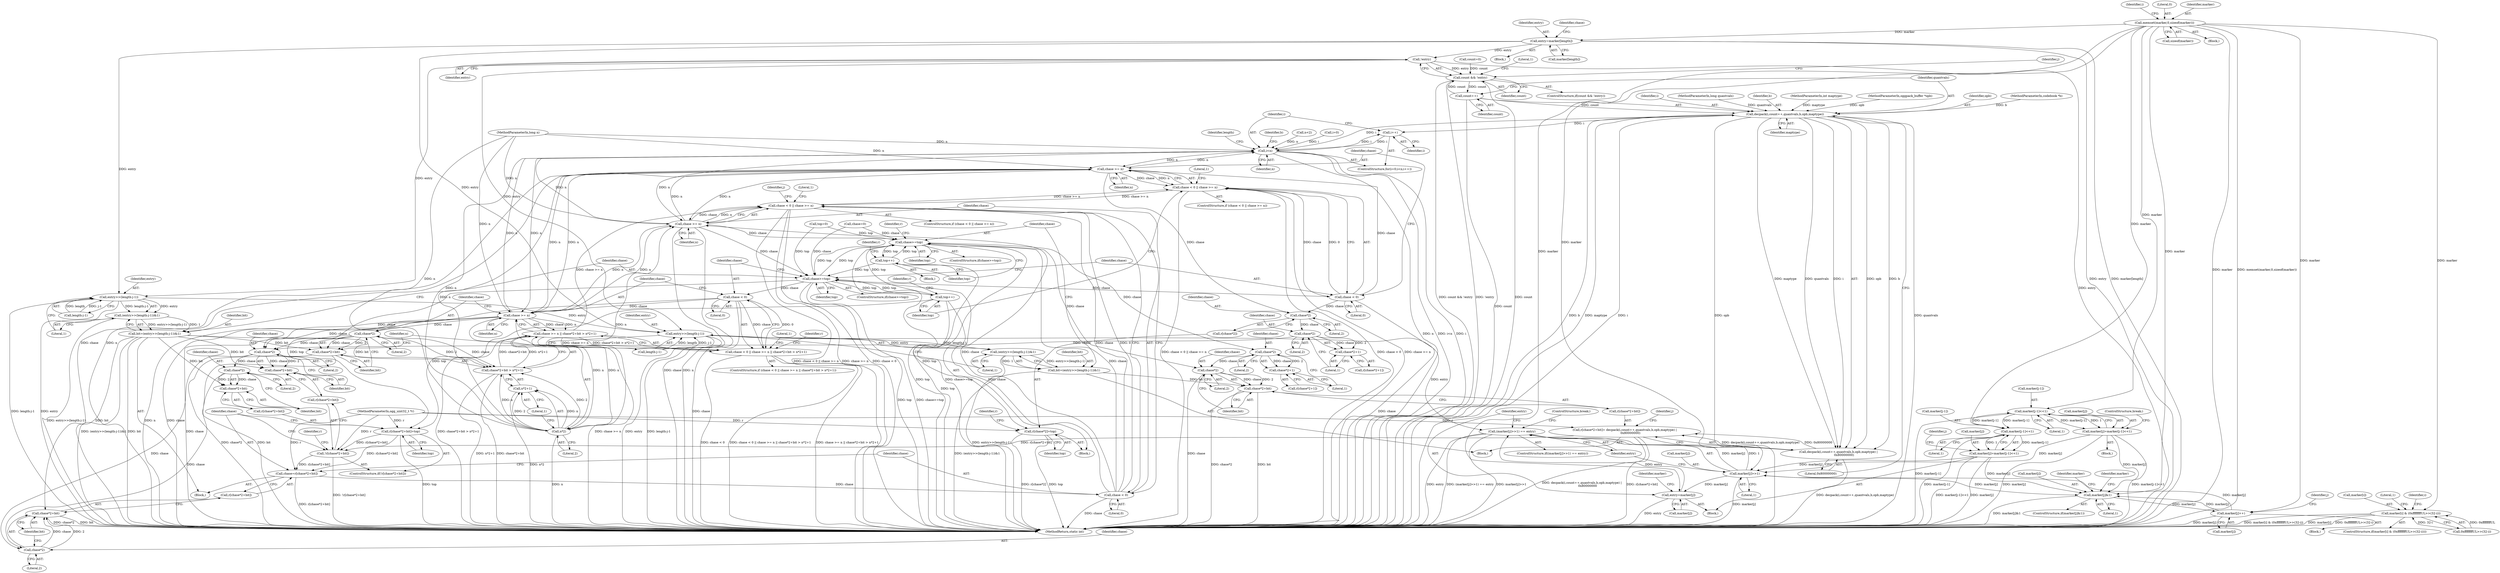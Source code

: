 digraph "0_Android_eeb4e45d5683f88488c083ecf142dc89bc3f0b47_0@API" {
"1000143" [label="(Call,memset(marker,0,sizeof(marker)))"];
"1000181" [label="(Call,entry=marker[length])"];
"1000193" [label="(Call,!entry)"];
"1000191" [label="(Call,count && !entry)"];
"1000355" [label="(Call,count++)"];
"1000353" [label="(Call,decpack(i,count++,quantvals,b,opb,maptype))"];
"1000155" [label="(Call,i++)"];
"1000152" [label="(Call,i<n)"];
"1000232" [label="(Call,chase >= n)"];
"1000228" [label="(Call,chase < 0 || chase >= n)"];
"1000306" [label="(Call,chase < 0 || chase >= n)"];
"1000242" [label="(Call,chase*2)"];
"1000250" [label="(Call,chase*2)"];
"1000249" [label="(Call,chase*2+1)"];
"1000283" [label="(Call,chase*2)"];
"1000282" [label="(Call,chase*2+bit)"];
"1000291" [label="(Call,chase*2)"];
"1000290" [label="(Call,chase*2+bit)"];
"1000301" [label="(Call,chase*2)"];
"1000300" [label="(Call,chase*2+bit)"];
"1000262" [label="(Call,chase >= n)"];
"1000261" [label="(Call,chase >= n || chase*2+bit > n*2+1)"];
"1000257" [label="(Call,chase < 0 || chase >= n || chase*2+bit > n*2+1)"];
"1000267" [label="(Call,chase*2)"];
"1000265" [label="(Call,chase*2+bit > n*2+1)"];
"1000266" [label="(Call,chase*2+bit)"];
"1000272" [label="(Call,n*2)"];
"1000271" [label="(Call,n*2+1)"];
"1000310" [label="(Call,chase >= n)"];
"1000223" [label="(Call,chase>=top)"];
"1000229" [label="(Call,chase < 0)"];
"1000237" [label="(Call,top++)"];
"1000239" [label="(Call,r[chase*2]=top)"];
"1000287" [label="(Call,r[chase*2+bit]=top)"];
"1000279" [label="(Call,!r[chase*2+bit])"];
"1000296" [label="(Call,chase=r[chase*2+bit])"];
"1000307" [label="(Call,chase < 0)"];
"1000329" [label="(Call,chase>=top)"];
"1000333" [label="(Call,top++)"];
"1000339" [label="(Call,chase*2)"];
"1000338" [label="(Call,chase*2+1)"];
"1000348" [label="(Call,chase*2)"];
"1000347" [label="(Call,chase*2+bit)"];
"1000258" [label="(Call,chase < 0)"];
"1000352" [label="(Call,decpack(i,count++,quantvals,b,opb,maptype) |\n            0x80000000)"];
"1000344" [label="(Call,r[chase*2+bit]= decpack(i,count++,quantvals,b,opb,maptype) |\n            0x80000000)"];
"1000214" [label="(Call,entry>>(length-j-1))"];
"1000213" [label="(Call,(entry>>(length-j-1))&1)"];
"1000211" [label="(Call,bit=(entry>>(length-j-1))&1)"];
"1000320" [label="(Call,entry>>(length-j-1))"];
"1000319" [label="(Call,(entry>>(length-j-1))&1)"];
"1000317" [label="(Call,bit=(entry>>(length-j-1))&1)"];
"1000407" [label="(Call,(marker[j]>>1) == entry)"];
"1000373" [label="(Call,marker[j]&1)"];
"1000391" [label="(Call,marker[j]++)"];
"1000408" [label="(Call,marker[j]>>1)"];
"1000415" [label="(Call,entry=marker[j])"];
"1000383" [label="(Call,marker[j-1]<<1)"];
"1000379" [label="(Call,marker[j]=marker[j-1]<<1)"];
"1000424" [label="(Call,marker[j-1]<<1)"];
"1000420" [label="(Call,marker[j]=marker[j-1]<<1)"];
"1000450" [label="(Call,marker[i] & (0xffffffffUL>>(32-i)))"];
"1000166" [label="(Block,)"];
"1000293" [label="(Literal,2)"];
"1000272" [label="(Call,n*2)"];
"1000121" [label="(Call,top=0)"];
"1000321" [label="(Identifier,entry)"];
"1000221" [label="(Literal,1)"];
"1000248" [label="(Identifier,r)"];
"1000242" [label="(Call,chase*2)"];
"1000214" [label="(Call,entry>>(length-j-1))"];
"1000377" [label="(Literal,1)"];
"1000383" [label="(Call,marker[j-1]<<1)"];
"1000112" [label="(MethodParameterIn,int maptype)"];
"1000107" [label="(MethodParameterIn,long n)"];
"1000263" [label="(Identifier,chase)"];
"1000450" [label="(Call,marker[i] & (0xffffffffUL>>(32-i)))"];
"1000304" [label="(Identifier,bit)"];
"1000262" [label="(Call,chase >= n)"];
"1000380" [label="(Call,marker[j])"];
"1000356" [label="(Identifier,count)"];
"1000192" [label="(Identifier,count)"];
"1000424" [label="(Call,marker[j-1]<<1)"];
"1000290" [label="(Call,chase*2+bit)"];
"1000408" [label="(Call,marker[j]>>1)"];
"1000374" [label="(Call,marker[j])"];
"1000379" [label="(Call,marker[j]=marker[j-1]<<1)"];
"1000194" [label="(Identifier,entry)"];
"1000331" [label="(Identifier,top)"];
"1000277" [label="(Literal,1)"];
"1000311" [label="(Identifier,chase)"];
"1000351" [label="(Identifier,bit)"];
"1000238" [label="(Identifier,top)"];
"1000209" [label="(Block,)"];
"1000407" [label="(Call,(marker[j]>>1) == entry)"];
"1000296" [label="(Call,chase=r[chase*2+bit])"];
"1000132" [label="(Call,n<2)"];
"1000252" [label="(Literal,2)"];
"1000364" [label="(Identifier,j)"];
"1000415" [label="(Call,entry=marker[j])"];
"1000353" [label="(Call,decpack(i,count++,quantvals,b,opb,maptype))"];
"1000307" [label="(Call,chase < 0)"];
"1000260" [label="(Literal,0)"];
"1000234" [label="(Identifier,n)"];
"1000370" [label="(Identifier,j)"];
"1000191" [label="(Call,count && !entry)"];
"1000320" [label="(Call,entry>>(length-j-1))"];
"1000284" [label="(Identifier,chase)"];
"1000197" [label="(Literal,1)"];
"1000268" [label="(Identifier,chase)"];
"1000226" [label="(Block,)"];
"1000308" [label="(Identifier,chase)"];
"1000414" [label="(Block,)"];
"1000187" [label="(Call,chase=0)"];
"1000315" [label="(Block,)"];
"1000212" [label="(Identifier,bit)"];
"1000346" [label="(Identifier,r)"];
"1000146" [label="(Call,sizeof(marker))"];
"1000322" [label="(Call,length-j-1)"];
"1000294" [label="(Identifier,bit)"];
"1000464" [label="(MethodReturn,static int)"];
"1000291" [label="(Call,chase*2)"];
"1000251" [label="(Identifier,chase)"];
"1000259" [label="(Identifier,chase)"];
"1000208" [label="(Identifier,j)"];
"1000287" [label="(Call,r[chase*2+bit]=top)"];
"1000244" [label="(Literal,2)"];
"1000111" [label="(MethodParameterIn,oggpack_buffer *opb)"];
"1000249" [label="(Call,chase*2+1)"];
"1000330" [label="(Identifier,chase)"];
"1000412" [label="(Literal,1)"];
"1000148" [label="(ControlStructure,for(i=0;i<n;i++))"];
"1000237" [label="(Call,top++)"];
"1000261" [label="(Call,chase >= n || chase*2+bit > n*2+1)"];
"1000155" [label="(Call,i++)"];
"1000240" [label="(Call,r[chase*2])"];
"1000406" [label="(ControlStructure,if((marker[j]>>1) == entry))"];
"1000451" [label="(Call,marker[i])"];
"1000279" [label="(Call,!r[chase*2+bit])"];
"1000241" [label="(Identifier,r)"];
"1000349" [label="(Identifier,chase)"];
"1000332" [label="(Block,)"];
"1000282" [label="(Call,chase*2+bit)"];
"1000182" [label="(Identifier,entry)"];
"1000348" [label="(Call,chase*2)"];
"1000183" [label="(Call,marker[length])"];
"1000405" [label="(Identifier,j)"];
"1000200" [label="(Identifier,j)"];
"1000361" [label="(Literal,0x80000000)"];
"1000264" [label="(Identifier,n)"];
"1000257" [label="(Call,chase < 0 || chase >= n || chase*2+bit > n*2+1)"];
"1000336" [label="(Call,r[chase*2+1])"];
"1000256" [label="(ControlStructure,if (chase < 0 || chase >= n || chase*2+bit > n*2+1))"];
"1000245" [label="(Identifier,top)"];
"1000143" [label="(Call,memset(marker,0,sizeof(marker)))"];
"1000224" [label="(Identifier,chase)"];
"1000292" [label="(Identifier,chase)"];
"1000295" [label="(Identifier,top)"];
"1000352" [label="(Call,decpack(i,count++,quantvals,b,opb,maptype) |\n            0x80000000)"];
"1000425" [label="(Call,marker[j-1])"];
"1000340" [label="(Identifier,chase)"];
"1000302" [label="(Identifier,chase)"];
"1000297" [label="(Identifier,chase)"];
"1000390" [label="(ControlStructure,break;)"];
"1000156" [label="(Identifier,i)"];
"1000454" [label="(Call,0xffffffffUL>>(32-i))"];
"1000327" [label="(Literal,1)"];
"1000384" [label="(Call,marker[j-1])"];
"1000391" [label="(Call,marker[j]++)"];
"1000300" [label="(Call,chase*2+bit)"];
"1000359" [label="(Identifier,opb)"];
"1000110" [label="(MethodParameterIn,codebook *b)"];
"1000389" [label="(Literal,1)"];
"1000154" [label="(Identifier,n)"];
"1000149" [label="(Call,i=0)"];
"1000239" [label="(Call,r[chase*2]=top)"];
"1000354" [label="(Identifier,i)"];
"1000278" [label="(ControlStructure,if(!r[chase*2+bit]))"];
"1000142" [label="(Block,)"];
"1000416" [label="(Identifier,entry)"];
"1000309" [label="(Literal,0)"];
"1000181" [label="(Call,entry=marker[length])"];
"1000329" [label="(Call,chase>=top)"];
"1000190" [label="(ControlStructure,if(count && !entry))"];
"1000305" [label="(ControlStructure,if (chase < 0 || chase >= n))"];
"1000258" [label="(Call,chase < 0)"];
"1000266" [label="(Call,chase*2+bit)"];
"1000301" [label="(Call,chase*2)"];
"1000153" [label="(Identifier,i)"];
"1000150" [label="(Identifier,i)"];
"1000228" [label="(Call,chase < 0 || chase >= n)"];
"1000108" [label="(MethodParameterIn,ogg_uint32_t *r)"];
"1000270" [label="(Identifier,bit)"];
"1000271" [label="(Call,n*2+1)"];
"1000318" [label="(Identifier,bit)"];
"1000449" [label="(ControlStructure,if(marker[i] & (0xffffffffUL>>(32-i))))"];
"1000227" [label="(ControlStructure,if (chase < 0 || chase >= n))"];
"1000342" [label="(Literal,1)"];
"1000160" [label="(Identifier,length)"];
"1000288" [label="(Call,r[chase*2+bit])"];
"1000243" [label="(Identifier,chase)"];
"1000436" [label="(Identifier,b)"];
"1000461" [label="(Literal,1)"];
"1000341" [label="(Literal,2)"];
"1000273" [label="(Identifier,n)"];
"1000422" [label="(Identifier,marker)"];
"1000338" [label="(Call,chase*2+1)"];
"1000275" [label="(Literal,1)"];
"1000236" [label="(Literal,1)"];
"1000231" [label="(Literal,0)"];
"1000344" [label="(Call,r[chase*2+bit]= decpack(i,count++,quantvals,b,opb,maptype) |\n            0x80000000)"];
"1000223" [label="(Call,chase>=top)"];
"1000215" [label="(Identifier,entry)"];
"1000372" [label="(ControlStructure,if(marker[j]&1))"];
"1000109" [label="(MethodParameterIn,long quantvals)"];
"1000225" [label="(Identifier,top)"];
"1000317" [label="(Call,bit=(entry>>(length-j-1))&1)"];
"1000357" [label="(Identifier,quantvals)"];
"1000393" [label="(Identifier,marker)"];
"1000355" [label="(Call,count++)"];
"1000312" [label="(Identifier,n)"];
"1000193" [label="(Call,!entry)"];
"1000145" [label="(Literal,0)"];
"1000188" [label="(Identifier,chase)"];
"1000222" [label="(ControlStructure,if(chase>=top))"];
"1000117" [label="(Call,count=0)"];
"1000420" [label="(Call,marker[j]=marker[j-1]<<1)"];
"1000360" [label="(Identifier,maptype)"];
"1000280" [label="(Call,r[chase*2+bit])"];
"1000306" [label="(Call,chase < 0 || chase >= n)"];
"1000211" [label="(Call,bit=(entry>>(length-j-1))&1)"];
"1000319" [label="(Call,(entry>>(length-j-1))&1)"];
"1000347" [label="(Call,chase*2+bit)"];
"1000413" [label="(Identifier,entry)"];
"1000144" [label="(Identifier,marker)"];
"1000373" [label="(Call,marker[j]&1)"];
"1000448" [label="(Identifier,i)"];
"1000233" [label="(Identifier,chase)"];
"1000381" [label="(Identifier,marker)"];
"1000430" [label="(Literal,1)"];
"1000289" [label="(Identifier,r)"];
"1000230" [label="(Identifier,chase)"];
"1000229" [label="(Call,chase < 0)"];
"1000213" [label="(Call,(entry>>(length-j-1))&1)"];
"1000232" [label="(Call,chase >= n)"];
"1000285" [label="(Literal,2)"];
"1000371" [label="(Block,)"];
"1000267" [label="(Call,chase*2)"];
"1000216" [label="(Call,length-j-1)"];
"1000253" [label="(Literal,1)"];
"1000432" [label="(ControlStructure,break;)"];
"1000417" [label="(Call,marker[j])"];
"1000303" [label="(Literal,2)"];
"1000310" [label="(Call,chase >= n)"];
"1000283" [label="(Call,chase*2)"];
"1000334" [label="(Identifier,top)"];
"1000314" [label="(Literal,1)"];
"1000269" [label="(Literal,2)"];
"1000333" [label="(Call,top++)"];
"1000350" [label="(Literal,2)"];
"1000274" [label="(Literal,2)"];
"1000378" [label="(Block,)"];
"1000358" [label="(Identifier,b)"];
"1000250" [label="(Call,chase*2)"];
"1000298" [label="(Call,r[chase*2+bit])"];
"1000247" [label="(Call,r[chase*2+1])"];
"1000281" [label="(Identifier,r)"];
"1000392" [label="(Call,marker[j])"];
"1000339" [label="(Call,chase*2)"];
"1000421" [label="(Call,marker[j])"];
"1000152" [label="(Call,i<n)"];
"1000286" [label="(Identifier,bit)"];
"1000328" [label="(ControlStructure,if(chase>=top))"];
"1000265" [label="(Call,chase*2+bit > n*2+1)"];
"1000337" [label="(Identifier,r)"];
"1000345" [label="(Call,r[chase*2+bit])"];
"1000409" [label="(Call,marker[j])"];
"1000143" -> "1000142"  [label="AST: "];
"1000143" -> "1000146"  [label="CFG: "];
"1000144" -> "1000143"  [label="AST: "];
"1000145" -> "1000143"  [label="AST: "];
"1000146" -> "1000143"  [label="AST: "];
"1000150" -> "1000143"  [label="CFG: "];
"1000143" -> "1000464"  [label="DDG: marker"];
"1000143" -> "1000464"  [label="DDG: memset(marker,0,sizeof(marker))"];
"1000143" -> "1000181"  [label="DDG: marker"];
"1000143" -> "1000373"  [label="DDG: marker"];
"1000143" -> "1000383"  [label="DDG: marker"];
"1000143" -> "1000391"  [label="DDG: marker"];
"1000143" -> "1000408"  [label="DDG: marker"];
"1000143" -> "1000415"  [label="DDG: marker"];
"1000143" -> "1000424"  [label="DDG: marker"];
"1000143" -> "1000450"  [label="DDG: marker"];
"1000181" -> "1000166"  [label="AST: "];
"1000181" -> "1000183"  [label="CFG: "];
"1000182" -> "1000181"  [label="AST: "];
"1000183" -> "1000181"  [label="AST: "];
"1000188" -> "1000181"  [label="CFG: "];
"1000181" -> "1000464"  [label="DDG: entry"];
"1000181" -> "1000464"  [label="DDG: marker[length]"];
"1000181" -> "1000193"  [label="DDG: entry"];
"1000181" -> "1000214"  [label="DDG: entry"];
"1000181" -> "1000320"  [label="DDG: entry"];
"1000193" -> "1000191"  [label="AST: "];
"1000193" -> "1000194"  [label="CFG: "];
"1000194" -> "1000193"  [label="AST: "];
"1000191" -> "1000193"  [label="CFG: "];
"1000193" -> "1000464"  [label="DDG: entry"];
"1000193" -> "1000191"  [label="DDG: entry"];
"1000193" -> "1000214"  [label="DDG: entry"];
"1000193" -> "1000320"  [label="DDG: entry"];
"1000191" -> "1000190"  [label="AST: "];
"1000191" -> "1000192"  [label="CFG: "];
"1000192" -> "1000191"  [label="AST: "];
"1000197" -> "1000191"  [label="CFG: "];
"1000200" -> "1000191"  [label="CFG: "];
"1000191" -> "1000464"  [label="DDG: count && !entry"];
"1000191" -> "1000464"  [label="DDG: !entry"];
"1000191" -> "1000464"  [label="DDG: count"];
"1000355" -> "1000191"  [label="DDG: count"];
"1000117" -> "1000191"  [label="DDG: count"];
"1000191" -> "1000355"  [label="DDG: count"];
"1000355" -> "1000353"  [label="AST: "];
"1000355" -> "1000356"  [label="CFG: "];
"1000356" -> "1000355"  [label="AST: "];
"1000357" -> "1000355"  [label="CFG: "];
"1000355" -> "1000464"  [label="DDG: count"];
"1000355" -> "1000353"  [label="DDG: count"];
"1000353" -> "1000352"  [label="AST: "];
"1000353" -> "1000360"  [label="CFG: "];
"1000354" -> "1000353"  [label="AST: "];
"1000357" -> "1000353"  [label="AST: "];
"1000358" -> "1000353"  [label="AST: "];
"1000359" -> "1000353"  [label="AST: "];
"1000360" -> "1000353"  [label="AST: "];
"1000361" -> "1000353"  [label="CFG: "];
"1000353" -> "1000464"  [label="DDG: quantvals"];
"1000353" -> "1000464"  [label="DDG: b"];
"1000353" -> "1000464"  [label="DDG: maptype"];
"1000353" -> "1000464"  [label="DDG: i"];
"1000353" -> "1000464"  [label="DDG: opb"];
"1000353" -> "1000155"  [label="DDG: i"];
"1000353" -> "1000352"  [label="DDG: opb"];
"1000353" -> "1000352"  [label="DDG: b"];
"1000353" -> "1000352"  [label="DDG: maptype"];
"1000353" -> "1000352"  [label="DDG: quantvals"];
"1000353" -> "1000352"  [label="DDG: i"];
"1000152" -> "1000353"  [label="DDG: i"];
"1000109" -> "1000353"  [label="DDG: quantvals"];
"1000110" -> "1000353"  [label="DDG: b"];
"1000111" -> "1000353"  [label="DDG: opb"];
"1000112" -> "1000353"  [label="DDG: maptype"];
"1000155" -> "1000148"  [label="AST: "];
"1000155" -> "1000156"  [label="CFG: "];
"1000156" -> "1000155"  [label="AST: "];
"1000153" -> "1000155"  [label="CFG: "];
"1000155" -> "1000152"  [label="DDG: i"];
"1000152" -> "1000155"  [label="DDG: i"];
"1000152" -> "1000148"  [label="AST: "];
"1000152" -> "1000154"  [label="CFG: "];
"1000153" -> "1000152"  [label="AST: "];
"1000154" -> "1000152"  [label="AST: "];
"1000160" -> "1000152"  [label="CFG: "];
"1000436" -> "1000152"  [label="CFG: "];
"1000152" -> "1000464"  [label="DDG: i<n"];
"1000152" -> "1000464"  [label="DDG: i"];
"1000152" -> "1000464"  [label="DDG: n"];
"1000149" -> "1000152"  [label="DDG: i"];
"1000310" -> "1000152"  [label="DDG: n"];
"1000262" -> "1000152"  [label="DDG: n"];
"1000132" -> "1000152"  [label="DDG: n"];
"1000272" -> "1000152"  [label="DDG: n"];
"1000232" -> "1000152"  [label="DDG: n"];
"1000107" -> "1000152"  [label="DDG: n"];
"1000152" -> "1000232"  [label="DDG: n"];
"1000152" -> "1000262"  [label="DDG: n"];
"1000152" -> "1000310"  [label="DDG: n"];
"1000232" -> "1000228"  [label="AST: "];
"1000232" -> "1000234"  [label="CFG: "];
"1000233" -> "1000232"  [label="AST: "];
"1000234" -> "1000232"  [label="AST: "];
"1000228" -> "1000232"  [label="CFG: "];
"1000232" -> "1000464"  [label="DDG: chase"];
"1000232" -> "1000464"  [label="DDG: n"];
"1000232" -> "1000228"  [label="DDG: chase"];
"1000232" -> "1000228"  [label="DDG: n"];
"1000229" -> "1000232"  [label="DDG: chase"];
"1000310" -> "1000232"  [label="DDG: n"];
"1000262" -> "1000232"  [label="DDG: n"];
"1000272" -> "1000232"  [label="DDG: n"];
"1000107" -> "1000232"  [label="DDG: n"];
"1000232" -> "1000242"  [label="DDG: chase"];
"1000232" -> "1000262"  [label="DDG: n"];
"1000232" -> "1000310"  [label="DDG: n"];
"1000228" -> "1000227"  [label="AST: "];
"1000228" -> "1000229"  [label="CFG: "];
"1000229" -> "1000228"  [label="AST: "];
"1000236" -> "1000228"  [label="CFG: "];
"1000238" -> "1000228"  [label="CFG: "];
"1000228" -> "1000464"  [label="DDG: chase < 0 || chase >= n"];
"1000228" -> "1000464"  [label="DDG: chase < 0"];
"1000228" -> "1000464"  [label="DDG: chase >= n"];
"1000229" -> "1000228"  [label="DDG: chase"];
"1000229" -> "1000228"  [label="DDG: 0"];
"1000306" -> "1000228"  [label="DDG: chase >= n"];
"1000228" -> "1000306"  [label="DDG: chase >= n"];
"1000306" -> "1000305"  [label="AST: "];
"1000306" -> "1000307"  [label="CFG: "];
"1000306" -> "1000310"  [label="CFG: "];
"1000307" -> "1000306"  [label="AST: "];
"1000310" -> "1000306"  [label="AST: "];
"1000314" -> "1000306"  [label="CFG: "];
"1000208" -> "1000306"  [label="CFG: "];
"1000306" -> "1000464"  [label="DDG: chase >= n"];
"1000306" -> "1000464"  [label="DDG: chase < 0"];
"1000306" -> "1000464"  [label="DDG: chase < 0 || chase >= n"];
"1000307" -> "1000306"  [label="DDG: chase"];
"1000307" -> "1000306"  [label="DDG: 0"];
"1000310" -> "1000306"  [label="DDG: chase"];
"1000310" -> "1000306"  [label="DDG: n"];
"1000261" -> "1000306"  [label="DDG: chase >= n"];
"1000242" -> "1000240"  [label="AST: "];
"1000242" -> "1000244"  [label="CFG: "];
"1000243" -> "1000242"  [label="AST: "];
"1000244" -> "1000242"  [label="AST: "];
"1000240" -> "1000242"  [label="CFG: "];
"1000229" -> "1000242"  [label="DDG: chase"];
"1000242" -> "1000250"  [label="DDG: chase"];
"1000250" -> "1000249"  [label="AST: "];
"1000250" -> "1000252"  [label="CFG: "];
"1000251" -> "1000250"  [label="AST: "];
"1000252" -> "1000250"  [label="AST: "];
"1000253" -> "1000250"  [label="CFG: "];
"1000250" -> "1000249"  [label="DDG: chase"];
"1000250" -> "1000249"  [label="DDG: 2"];
"1000250" -> "1000283"  [label="DDG: chase"];
"1000249" -> "1000247"  [label="AST: "];
"1000249" -> "1000253"  [label="CFG: "];
"1000253" -> "1000249"  [label="AST: "];
"1000247" -> "1000249"  [label="CFG: "];
"1000283" -> "1000282"  [label="AST: "];
"1000283" -> "1000285"  [label="CFG: "];
"1000284" -> "1000283"  [label="AST: "];
"1000285" -> "1000283"  [label="AST: "];
"1000286" -> "1000283"  [label="CFG: "];
"1000283" -> "1000282"  [label="DDG: chase"];
"1000283" -> "1000282"  [label="DDG: 2"];
"1000258" -> "1000283"  [label="DDG: chase"];
"1000267" -> "1000283"  [label="DDG: chase"];
"1000262" -> "1000283"  [label="DDG: chase"];
"1000283" -> "1000291"  [label="DDG: chase"];
"1000283" -> "1000301"  [label="DDG: chase"];
"1000282" -> "1000280"  [label="AST: "];
"1000282" -> "1000286"  [label="CFG: "];
"1000286" -> "1000282"  [label="AST: "];
"1000280" -> "1000282"  [label="CFG: "];
"1000211" -> "1000282"  [label="DDG: bit"];
"1000291" -> "1000290"  [label="AST: "];
"1000291" -> "1000293"  [label="CFG: "];
"1000292" -> "1000291"  [label="AST: "];
"1000293" -> "1000291"  [label="AST: "];
"1000294" -> "1000291"  [label="CFG: "];
"1000291" -> "1000290"  [label="DDG: chase"];
"1000291" -> "1000290"  [label="DDG: 2"];
"1000291" -> "1000301"  [label="DDG: chase"];
"1000290" -> "1000288"  [label="AST: "];
"1000290" -> "1000294"  [label="CFG: "];
"1000294" -> "1000290"  [label="AST: "];
"1000288" -> "1000290"  [label="CFG: "];
"1000211" -> "1000290"  [label="DDG: bit"];
"1000301" -> "1000300"  [label="AST: "];
"1000301" -> "1000303"  [label="CFG: "];
"1000302" -> "1000301"  [label="AST: "];
"1000303" -> "1000301"  [label="AST: "];
"1000304" -> "1000301"  [label="CFG: "];
"1000301" -> "1000300"  [label="DDG: chase"];
"1000301" -> "1000300"  [label="DDG: 2"];
"1000300" -> "1000298"  [label="AST: "];
"1000300" -> "1000304"  [label="CFG: "];
"1000304" -> "1000300"  [label="AST: "];
"1000298" -> "1000300"  [label="CFG: "];
"1000300" -> "1000464"  [label="DDG: bit"];
"1000300" -> "1000464"  [label="DDG: chase*2"];
"1000211" -> "1000300"  [label="DDG: bit"];
"1000262" -> "1000261"  [label="AST: "];
"1000262" -> "1000264"  [label="CFG: "];
"1000263" -> "1000262"  [label="AST: "];
"1000264" -> "1000262"  [label="AST: "];
"1000268" -> "1000262"  [label="CFG: "];
"1000261" -> "1000262"  [label="CFG: "];
"1000262" -> "1000464"  [label="DDG: n"];
"1000262" -> "1000464"  [label="DDG: chase"];
"1000262" -> "1000261"  [label="DDG: chase"];
"1000262" -> "1000261"  [label="DDG: n"];
"1000258" -> "1000262"  [label="DDG: chase"];
"1000310" -> "1000262"  [label="DDG: n"];
"1000272" -> "1000262"  [label="DDG: n"];
"1000107" -> "1000262"  [label="DDG: n"];
"1000262" -> "1000267"  [label="DDG: chase"];
"1000262" -> "1000272"  [label="DDG: n"];
"1000262" -> "1000310"  [label="DDG: n"];
"1000261" -> "1000257"  [label="AST: "];
"1000261" -> "1000265"  [label="CFG: "];
"1000265" -> "1000261"  [label="AST: "];
"1000257" -> "1000261"  [label="CFG: "];
"1000261" -> "1000464"  [label="DDG: chase*2+bit > n*2+1"];
"1000261" -> "1000464"  [label="DDG: chase >= n"];
"1000261" -> "1000257"  [label="DDG: chase >= n"];
"1000261" -> "1000257"  [label="DDG: chase*2+bit > n*2+1"];
"1000265" -> "1000261"  [label="DDG: chase*2+bit"];
"1000265" -> "1000261"  [label="DDG: n*2+1"];
"1000257" -> "1000256"  [label="AST: "];
"1000257" -> "1000258"  [label="CFG: "];
"1000258" -> "1000257"  [label="AST: "];
"1000277" -> "1000257"  [label="CFG: "];
"1000281" -> "1000257"  [label="CFG: "];
"1000257" -> "1000464"  [label="DDG: chase < 0"];
"1000257" -> "1000464"  [label="DDG: chase < 0 || chase >= n || chase*2+bit > n*2+1"];
"1000257" -> "1000464"  [label="DDG: chase >= n || chase*2+bit > n*2+1"];
"1000258" -> "1000257"  [label="DDG: chase"];
"1000258" -> "1000257"  [label="DDG: 0"];
"1000267" -> "1000266"  [label="AST: "];
"1000267" -> "1000269"  [label="CFG: "];
"1000268" -> "1000267"  [label="AST: "];
"1000269" -> "1000267"  [label="AST: "];
"1000270" -> "1000267"  [label="CFG: "];
"1000267" -> "1000464"  [label="DDG: chase"];
"1000267" -> "1000265"  [label="DDG: chase"];
"1000267" -> "1000265"  [label="DDG: 2"];
"1000267" -> "1000266"  [label="DDG: chase"];
"1000267" -> "1000266"  [label="DDG: 2"];
"1000265" -> "1000271"  [label="CFG: "];
"1000266" -> "1000265"  [label="AST: "];
"1000271" -> "1000265"  [label="AST: "];
"1000265" -> "1000464"  [label="DDG: chase*2+bit"];
"1000265" -> "1000464"  [label="DDG: n*2+1"];
"1000211" -> "1000265"  [label="DDG: bit"];
"1000272" -> "1000265"  [label="DDG: n"];
"1000272" -> "1000265"  [label="DDG: 2"];
"1000266" -> "1000270"  [label="CFG: "];
"1000270" -> "1000266"  [label="AST: "];
"1000273" -> "1000266"  [label="CFG: "];
"1000266" -> "1000464"  [label="DDG: chase*2"];
"1000266" -> "1000464"  [label="DDG: bit"];
"1000211" -> "1000266"  [label="DDG: bit"];
"1000272" -> "1000271"  [label="AST: "];
"1000272" -> "1000274"  [label="CFG: "];
"1000273" -> "1000272"  [label="AST: "];
"1000274" -> "1000272"  [label="AST: "];
"1000275" -> "1000272"  [label="CFG: "];
"1000272" -> "1000464"  [label="DDG: n"];
"1000272" -> "1000271"  [label="DDG: n"];
"1000272" -> "1000271"  [label="DDG: 2"];
"1000107" -> "1000272"  [label="DDG: n"];
"1000272" -> "1000310"  [label="DDG: n"];
"1000271" -> "1000275"  [label="CFG: "];
"1000275" -> "1000271"  [label="AST: "];
"1000271" -> "1000464"  [label="DDG: n*2"];
"1000310" -> "1000312"  [label="CFG: "];
"1000311" -> "1000310"  [label="AST: "];
"1000312" -> "1000310"  [label="AST: "];
"1000310" -> "1000464"  [label="DDG: n"];
"1000310" -> "1000464"  [label="DDG: chase"];
"1000310" -> "1000223"  [label="DDG: chase"];
"1000307" -> "1000310"  [label="DDG: chase"];
"1000107" -> "1000310"  [label="DDG: n"];
"1000310" -> "1000329"  [label="DDG: chase"];
"1000223" -> "1000222"  [label="AST: "];
"1000223" -> "1000225"  [label="CFG: "];
"1000224" -> "1000223"  [label="AST: "];
"1000225" -> "1000223"  [label="AST: "];
"1000230" -> "1000223"  [label="CFG: "];
"1000259" -> "1000223"  [label="CFG: "];
"1000223" -> "1000464"  [label="DDG: top"];
"1000223" -> "1000464"  [label="DDG: chase>=top"];
"1000187" -> "1000223"  [label="DDG: chase"];
"1000307" -> "1000223"  [label="DDG: chase"];
"1000333" -> "1000223"  [label="DDG: top"];
"1000121" -> "1000223"  [label="DDG: top"];
"1000329" -> "1000223"  [label="DDG: top"];
"1000237" -> "1000223"  [label="DDG: top"];
"1000223" -> "1000229"  [label="DDG: chase"];
"1000223" -> "1000237"  [label="DDG: top"];
"1000223" -> "1000258"  [label="DDG: chase"];
"1000223" -> "1000287"  [label="DDG: top"];
"1000223" -> "1000329"  [label="DDG: top"];
"1000229" -> "1000231"  [label="CFG: "];
"1000230" -> "1000229"  [label="AST: "];
"1000231" -> "1000229"  [label="AST: "];
"1000233" -> "1000229"  [label="CFG: "];
"1000229" -> "1000464"  [label="DDG: chase"];
"1000237" -> "1000226"  [label="AST: "];
"1000237" -> "1000238"  [label="CFG: "];
"1000238" -> "1000237"  [label="AST: "];
"1000241" -> "1000237"  [label="CFG: "];
"1000237" -> "1000239"  [label="DDG: top"];
"1000237" -> "1000287"  [label="DDG: top"];
"1000237" -> "1000329"  [label="DDG: top"];
"1000239" -> "1000226"  [label="AST: "];
"1000239" -> "1000245"  [label="CFG: "];
"1000240" -> "1000239"  [label="AST: "];
"1000245" -> "1000239"  [label="AST: "];
"1000248" -> "1000239"  [label="CFG: "];
"1000239" -> "1000464"  [label="DDG: r[chase*2]"];
"1000239" -> "1000464"  [label="DDG: top"];
"1000108" -> "1000239"  [label="DDG: r"];
"1000287" -> "1000278"  [label="AST: "];
"1000287" -> "1000295"  [label="CFG: "];
"1000288" -> "1000287"  [label="AST: "];
"1000295" -> "1000287"  [label="AST: "];
"1000297" -> "1000287"  [label="CFG: "];
"1000287" -> "1000464"  [label="DDG: top"];
"1000287" -> "1000279"  [label="DDG: r[chase*2+bit]"];
"1000108" -> "1000287"  [label="DDG: r"];
"1000287" -> "1000296"  [label="DDG: r[chase*2+bit]"];
"1000279" -> "1000278"  [label="AST: "];
"1000279" -> "1000280"  [label="CFG: "];
"1000280" -> "1000279"  [label="AST: "];
"1000289" -> "1000279"  [label="CFG: "];
"1000297" -> "1000279"  [label="CFG: "];
"1000279" -> "1000464"  [label="DDG: !r[chase*2+bit]"];
"1000344" -> "1000279"  [label="DDG: r[chase*2+bit]"];
"1000108" -> "1000279"  [label="DDG: r"];
"1000279" -> "1000296"  [label="DDG: r[chase*2+bit]"];
"1000296" -> "1000209"  [label="AST: "];
"1000296" -> "1000298"  [label="CFG: "];
"1000297" -> "1000296"  [label="AST: "];
"1000298" -> "1000296"  [label="AST: "];
"1000308" -> "1000296"  [label="CFG: "];
"1000296" -> "1000464"  [label="DDG: r[chase*2+bit]"];
"1000108" -> "1000296"  [label="DDG: r"];
"1000296" -> "1000307"  [label="DDG: chase"];
"1000307" -> "1000309"  [label="CFG: "];
"1000308" -> "1000307"  [label="AST: "];
"1000309" -> "1000307"  [label="AST: "];
"1000311" -> "1000307"  [label="CFG: "];
"1000307" -> "1000464"  [label="DDG: chase"];
"1000307" -> "1000329"  [label="DDG: chase"];
"1000329" -> "1000328"  [label="AST: "];
"1000329" -> "1000331"  [label="CFG: "];
"1000330" -> "1000329"  [label="AST: "];
"1000331" -> "1000329"  [label="AST: "];
"1000334" -> "1000329"  [label="CFG: "];
"1000346" -> "1000329"  [label="CFG: "];
"1000329" -> "1000464"  [label="DDG: top"];
"1000329" -> "1000464"  [label="DDG: chase>=top"];
"1000187" -> "1000329"  [label="DDG: chase"];
"1000333" -> "1000329"  [label="DDG: top"];
"1000121" -> "1000329"  [label="DDG: top"];
"1000329" -> "1000333"  [label="DDG: top"];
"1000329" -> "1000339"  [label="DDG: chase"];
"1000329" -> "1000348"  [label="DDG: chase"];
"1000333" -> "1000332"  [label="AST: "];
"1000333" -> "1000334"  [label="CFG: "];
"1000334" -> "1000333"  [label="AST: "];
"1000337" -> "1000333"  [label="CFG: "];
"1000333" -> "1000464"  [label="DDG: top"];
"1000339" -> "1000338"  [label="AST: "];
"1000339" -> "1000341"  [label="CFG: "];
"1000340" -> "1000339"  [label="AST: "];
"1000341" -> "1000339"  [label="AST: "];
"1000342" -> "1000339"  [label="CFG: "];
"1000339" -> "1000338"  [label="DDG: chase"];
"1000339" -> "1000338"  [label="DDG: 2"];
"1000339" -> "1000348"  [label="DDG: chase"];
"1000338" -> "1000336"  [label="AST: "];
"1000338" -> "1000342"  [label="CFG: "];
"1000342" -> "1000338"  [label="AST: "];
"1000336" -> "1000338"  [label="CFG: "];
"1000348" -> "1000347"  [label="AST: "];
"1000348" -> "1000350"  [label="CFG: "];
"1000349" -> "1000348"  [label="AST: "];
"1000350" -> "1000348"  [label="AST: "];
"1000351" -> "1000348"  [label="CFG: "];
"1000348" -> "1000464"  [label="DDG: chase"];
"1000348" -> "1000347"  [label="DDG: chase"];
"1000348" -> "1000347"  [label="DDG: 2"];
"1000347" -> "1000345"  [label="AST: "];
"1000347" -> "1000351"  [label="CFG: "];
"1000351" -> "1000347"  [label="AST: "];
"1000345" -> "1000347"  [label="CFG: "];
"1000347" -> "1000464"  [label="DDG: bit"];
"1000347" -> "1000464"  [label="DDG: chase*2"];
"1000317" -> "1000347"  [label="DDG: bit"];
"1000258" -> "1000260"  [label="CFG: "];
"1000259" -> "1000258"  [label="AST: "];
"1000260" -> "1000258"  [label="AST: "];
"1000263" -> "1000258"  [label="CFG: "];
"1000258" -> "1000464"  [label="DDG: chase"];
"1000352" -> "1000344"  [label="AST: "];
"1000352" -> "1000361"  [label="CFG: "];
"1000361" -> "1000352"  [label="AST: "];
"1000344" -> "1000352"  [label="CFG: "];
"1000352" -> "1000464"  [label="DDG: decpack(i,count++,quantvals,b,opb,maptype)"];
"1000352" -> "1000344"  [label="DDG: decpack(i,count++,quantvals,b,opb,maptype)"];
"1000352" -> "1000344"  [label="DDG: 0x80000000"];
"1000344" -> "1000315"  [label="AST: "];
"1000345" -> "1000344"  [label="AST: "];
"1000364" -> "1000344"  [label="CFG: "];
"1000344" -> "1000464"  [label="DDG: decpack(i,count++,quantvals,b,opb,maptype) |\n            0x80000000"];
"1000344" -> "1000464"  [label="DDG: r[chase*2+bit]"];
"1000108" -> "1000344"  [label="DDG: r"];
"1000214" -> "1000213"  [label="AST: "];
"1000214" -> "1000216"  [label="CFG: "];
"1000215" -> "1000214"  [label="AST: "];
"1000216" -> "1000214"  [label="AST: "];
"1000221" -> "1000214"  [label="CFG: "];
"1000214" -> "1000464"  [label="DDG: length-j-1"];
"1000214" -> "1000464"  [label="DDG: entry"];
"1000214" -> "1000213"  [label="DDG: entry"];
"1000214" -> "1000213"  [label="DDG: length-j-1"];
"1000216" -> "1000214"  [label="DDG: length"];
"1000216" -> "1000214"  [label="DDG: j-1"];
"1000214" -> "1000320"  [label="DDG: entry"];
"1000213" -> "1000211"  [label="AST: "];
"1000213" -> "1000221"  [label="CFG: "];
"1000221" -> "1000213"  [label="AST: "];
"1000211" -> "1000213"  [label="CFG: "];
"1000213" -> "1000464"  [label="DDG: entry>>(length-j-1)"];
"1000213" -> "1000211"  [label="DDG: entry>>(length-j-1)"];
"1000213" -> "1000211"  [label="DDG: 1"];
"1000211" -> "1000209"  [label="AST: "];
"1000212" -> "1000211"  [label="AST: "];
"1000224" -> "1000211"  [label="CFG: "];
"1000211" -> "1000464"  [label="DDG: bit"];
"1000211" -> "1000464"  [label="DDG: (entry>>(length-j-1))&1"];
"1000320" -> "1000319"  [label="AST: "];
"1000320" -> "1000322"  [label="CFG: "];
"1000321" -> "1000320"  [label="AST: "];
"1000322" -> "1000320"  [label="AST: "];
"1000327" -> "1000320"  [label="CFG: "];
"1000320" -> "1000464"  [label="DDG: length-j-1"];
"1000320" -> "1000464"  [label="DDG: entry"];
"1000320" -> "1000319"  [label="DDG: entry"];
"1000320" -> "1000319"  [label="DDG: length-j-1"];
"1000322" -> "1000320"  [label="DDG: length"];
"1000322" -> "1000320"  [label="DDG: j-1"];
"1000320" -> "1000407"  [label="DDG: entry"];
"1000319" -> "1000317"  [label="AST: "];
"1000319" -> "1000327"  [label="CFG: "];
"1000327" -> "1000319"  [label="AST: "];
"1000317" -> "1000319"  [label="CFG: "];
"1000319" -> "1000464"  [label="DDG: entry>>(length-j-1)"];
"1000319" -> "1000317"  [label="DDG: entry>>(length-j-1)"];
"1000319" -> "1000317"  [label="DDG: 1"];
"1000317" -> "1000315"  [label="AST: "];
"1000318" -> "1000317"  [label="AST: "];
"1000330" -> "1000317"  [label="CFG: "];
"1000317" -> "1000464"  [label="DDG: (entry>>(length-j-1))&1"];
"1000407" -> "1000406"  [label="AST: "];
"1000407" -> "1000413"  [label="CFG: "];
"1000408" -> "1000407"  [label="AST: "];
"1000413" -> "1000407"  [label="AST: "];
"1000416" -> "1000407"  [label="CFG: "];
"1000432" -> "1000407"  [label="CFG: "];
"1000407" -> "1000464"  [label="DDG: (marker[j]>>1) == entry"];
"1000407" -> "1000464"  [label="DDG: marker[j]>>1"];
"1000407" -> "1000464"  [label="DDG: entry"];
"1000408" -> "1000407"  [label="DDG: marker[j]"];
"1000408" -> "1000407"  [label="DDG: 1"];
"1000415" -> "1000407"  [label="DDG: entry"];
"1000373" -> "1000372"  [label="AST: "];
"1000373" -> "1000377"  [label="CFG: "];
"1000374" -> "1000373"  [label="AST: "];
"1000377" -> "1000373"  [label="AST: "];
"1000381" -> "1000373"  [label="CFG: "];
"1000393" -> "1000373"  [label="CFG: "];
"1000373" -> "1000464"  [label="DDG: marker[j]&1"];
"1000408" -> "1000373"  [label="DDG: marker[j]"];
"1000391" -> "1000373"  [label="DDG: marker[j]"];
"1000420" -> "1000373"  [label="DDG: marker[j]"];
"1000379" -> "1000373"  [label="DDG: marker[j]"];
"1000373" -> "1000391"  [label="DDG: marker[j]"];
"1000391" -> "1000371"  [label="AST: "];
"1000391" -> "1000392"  [label="CFG: "];
"1000392" -> "1000391"  [label="AST: "];
"1000370" -> "1000391"  [label="CFG: "];
"1000391" -> "1000464"  [label="DDG: marker[j]"];
"1000391" -> "1000408"  [label="DDG: marker[j]"];
"1000408" -> "1000412"  [label="CFG: "];
"1000409" -> "1000408"  [label="AST: "];
"1000412" -> "1000408"  [label="AST: "];
"1000413" -> "1000408"  [label="CFG: "];
"1000408" -> "1000464"  [label="DDG: marker[j]"];
"1000420" -> "1000408"  [label="DDG: marker[j]"];
"1000379" -> "1000408"  [label="DDG: marker[j]"];
"1000408" -> "1000415"  [label="DDG: marker[j]"];
"1000415" -> "1000414"  [label="AST: "];
"1000415" -> "1000417"  [label="CFG: "];
"1000416" -> "1000415"  [label="AST: "];
"1000417" -> "1000415"  [label="AST: "];
"1000422" -> "1000415"  [label="CFG: "];
"1000415" -> "1000464"  [label="DDG: entry"];
"1000383" -> "1000379"  [label="AST: "];
"1000383" -> "1000389"  [label="CFG: "];
"1000384" -> "1000383"  [label="AST: "];
"1000389" -> "1000383"  [label="AST: "];
"1000379" -> "1000383"  [label="CFG: "];
"1000383" -> "1000464"  [label="DDG: marker[j-1]"];
"1000383" -> "1000379"  [label="DDG: marker[j-1]"];
"1000383" -> "1000379"  [label="DDG: 1"];
"1000424" -> "1000383"  [label="DDG: marker[j-1]"];
"1000383" -> "1000424"  [label="DDG: marker[j-1]"];
"1000379" -> "1000378"  [label="AST: "];
"1000380" -> "1000379"  [label="AST: "];
"1000390" -> "1000379"  [label="CFG: "];
"1000379" -> "1000464"  [label="DDG: marker[j-1]<<1"];
"1000379" -> "1000464"  [label="DDG: marker[j]"];
"1000424" -> "1000420"  [label="AST: "];
"1000424" -> "1000430"  [label="CFG: "];
"1000425" -> "1000424"  [label="AST: "];
"1000430" -> "1000424"  [label="AST: "];
"1000420" -> "1000424"  [label="CFG: "];
"1000424" -> "1000464"  [label="DDG: marker[j-1]"];
"1000424" -> "1000420"  [label="DDG: marker[j-1]"];
"1000424" -> "1000420"  [label="DDG: 1"];
"1000420" -> "1000414"  [label="AST: "];
"1000421" -> "1000420"  [label="AST: "];
"1000405" -> "1000420"  [label="CFG: "];
"1000420" -> "1000464"  [label="DDG: marker[j-1]<<1"];
"1000420" -> "1000464"  [label="DDG: marker[j]"];
"1000450" -> "1000449"  [label="AST: "];
"1000450" -> "1000454"  [label="CFG: "];
"1000451" -> "1000450"  [label="AST: "];
"1000454" -> "1000450"  [label="AST: "];
"1000461" -> "1000450"  [label="CFG: "];
"1000448" -> "1000450"  [label="CFG: "];
"1000450" -> "1000464"  [label="DDG: marker[i] & (0xffffffffUL>>(32-i))"];
"1000450" -> "1000464"  [label="DDG: marker[i]"];
"1000450" -> "1000464"  [label="DDG: 0xffffffffUL>>(32-i)"];
"1000454" -> "1000450"  [label="DDG: 0xffffffffUL"];
"1000454" -> "1000450"  [label="DDG: 32-i"];
}
